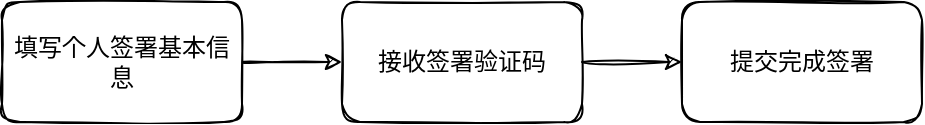 <mxfile version="20.1.1" type="github">
  <diagram id="piigl4j1vujhoC6S9p2Q" name="第 1 页">
    <mxGraphModel dx="1422" dy="748" grid="1" gridSize="10" guides="1" tooltips="1" connect="1" arrows="1" fold="1" page="1" pageScale="1" pageWidth="827" pageHeight="1169" math="0" shadow="0">
      <root>
        <mxCell id="0" />
        <mxCell id="1" parent="0" />
        <mxCell id="SkgzqZ1u6GqGlq_mi14C-1" style="edgeStyle=orthogonalEdgeStyle;rounded=1;orthogonalLoop=1;jettySize=auto;html=1;exitX=1;exitY=0.5;exitDx=0;exitDy=0;entryX=0;entryY=0.5;entryDx=0;entryDy=0;sketch=1;curved=1;" edge="1" parent="1" source="SkgzqZ1u6GqGlq_mi14C-2" target="SkgzqZ1u6GqGlq_mi14C-4">
          <mxGeometry relative="1" as="geometry" />
        </mxCell>
        <mxCell id="SkgzqZ1u6GqGlq_mi14C-2" value="填写个人签署基本信息" style="rounded=1;whiteSpace=wrap;html=1;sketch=1;" vertex="1" parent="1">
          <mxGeometry x="184" y="170" width="120" height="60" as="geometry" />
        </mxCell>
        <mxCell id="SkgzqZ1u6GqGlq_mi14C-3" style="edgeStyle=orthogonalEdgeStyle;rounded=1;orthogonalLoop=1;jettySize=auto;html=1;exitX=1;exitY=0.5;exitDx=0;exitDy=0;entryX=0;entryY=0.5;entryDx=0;entryDy=0;sketch=1;curved=1;" edge="1" parent="1" source="SkgzqZ1u6GqGlq_mi14C-4" target="SkgzqZ1u6GqGlq_mi14C-6">
          <mxGeometry relative="1" as="geometry" />
        </mxCell>
        <mxCell id="SkgzqZ1u6GqGlq_mi14C-4" value="接收签署验证码" style="rounded=1;whiteSpace=wrap;html=1;sketch=1;align=center;" vertex="1" parent="1">
          <mxGeometry x="354" y="170" width="120" height="60" as="geometry" />
        </mxCell>
        <mxCell id="SkgzqZ1u6GqGlq_mi14C-6" value="提交完成签署" style="rounded=1;whiteSpace=wrap;html=1;sketch=1;" vertex="1" parent="1">
          <mxGeometry x="524" y="170" width="120" height="60" as="geometry" />
        </mxCell>
      </root>
    </mxGraphModel>
  </diagram>
</mxfile>
